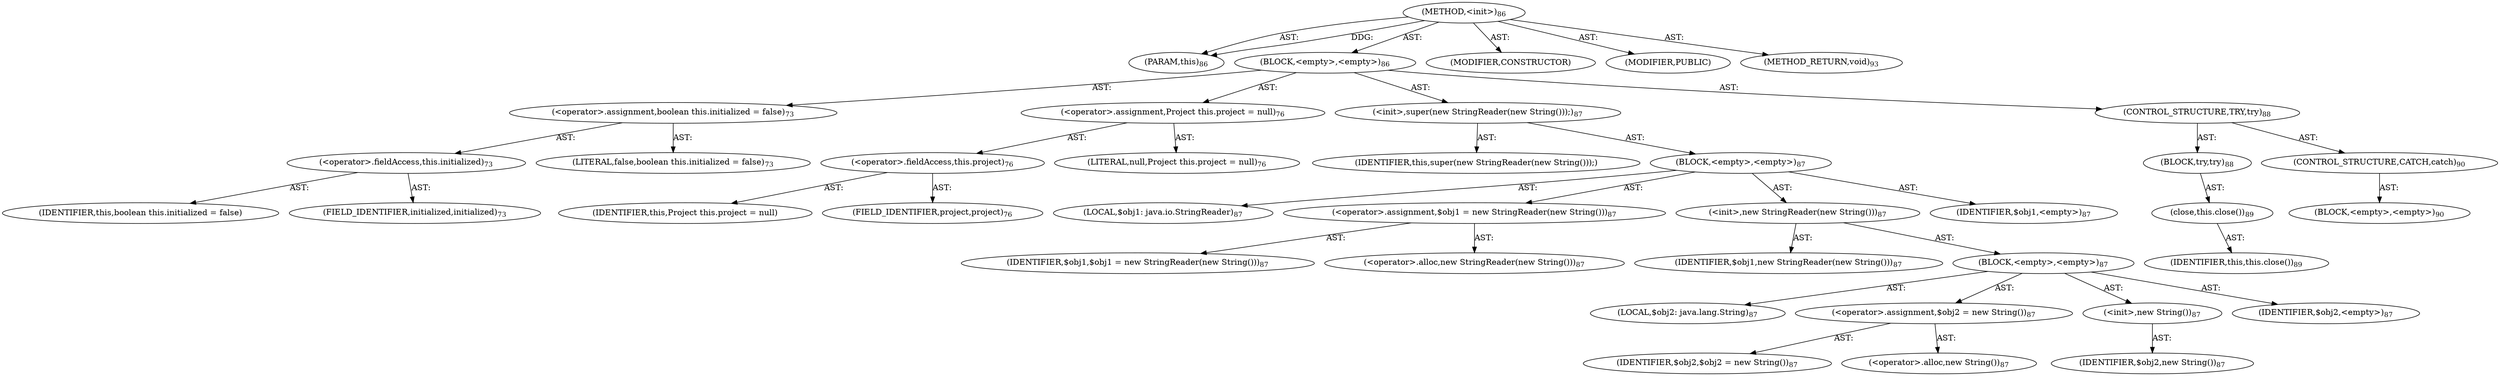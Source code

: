 digraph "&lt;init&gt;" {  
"111669149696" [label = <(METHOD,&lt;init&gt;)<SUB>86</SUB>> ]
"115964116996" [label = <(PARAM,this)<SUB>86</SUB>> ]
"25769803778" [label = <(BLOCK,&lt;empty&gt;,&lt;empty&gt;)<SUB>86</SUB>> ]
"30064771080" [label = <(&lt;operator&gt;.assignment,boolean this.initialized = false)<SUB>73</SUB>> ]
"30064771081" [label = <(&lt;operator&gt;.fieldAccess,this.initialized)<SUB>73</SUB>> ]
"68719476750" [label = <(IDENTIFIER,this,boolean this.initialized = false)> ]
"55834574848" [label = <(FIELD_IDENTIFIER,initialized,initialized)<SUB>73</SUB>> ]
"90194313216" [label = <(LITERAL,false,boolean this.initialized = false)<SUB>73</SUB>> ]
"30064771082" [label = <(&lt;operator&gt;.assignment,Project this.project = null)<SUB>76</SUB>> ]
"30064771083" [label = <(&lt;operator&gt;.fieldAccess,this.project)<SUB>76</SUB>> ]
"68719476751" [label = <(IDENTIFIER,this,Project this.project = null)> ]
"55834574849" [label = <(FIELD_IDENTIFIER,project,project)<SUB>76</SUB>> ]
"90194313217" [label = <(LITERAL,null,Project this.project = null)<SUB>76</SUB>> ]
"30064771072" [label = <(&lt;init&gt;,super(new StringReader(new String()));)<SUB>87</SUB>> ]
"68719476740" [label = <(IDENTIFIER,this,super(new StringReader(new String()));)> ]
"25769803776" [label = <(BLOCK,&lt;empty&gt;,&lt;empty&gt;)<SUB>87</SUB>> ]
"94489280512" [label = <(LOCAL,$obj1: java.io.StringReader)<SUB>87</SUB>> ]
"30064771073" [label = <(&lt;operator&gt;.assignment,$obj1 = new StringReader(new String()))<SUB>87</SUB>> ]
"68719476743" [label = <(IDENTIFIER,$obj1,$obj1 = new StringReader(new String()))<SUB>87</SUB>> ]
"30064771074" [label = <(&lt;operator&gt;.alloc,new StringReader(new String()))<SUB>87</SUB>> ]
"30064771075" [label = <(&lt;init&gt;,new StringReader(new String()))<SUB>87</SUB>> ]
"68719476744" [label = <(IDENTIFIER,$obj1,new StringReader(new String()))<SUB>87</SUB>> ]
"25769803777" [label = <(BLOCK,&lt;empty&gt;,&lt;empty&gt;)<SUB>87</SUB>> ]
"94489280513" [label = <(LOCAL,$obj2: java.lang.String)<SUB>87</SUB>> ]
"30064771076" [label = <(&lt;operator&gt;.assignment,$obj2 = new String())<SUB>87</SUB>> ]
"68719476745" [label = <(IDENTIFIER,$obj2,$obj2 = new String())<SUB>87</SUB>> ]
"30064771077" [label = <(&lt;operator&gt;.alloc,new String())<SUB>87</SUB>> ]
"30064771078" [label = <(&lt;init&gt;,new String())<SUB>87</SUB>> ]
"68719476746" [label = <(IDENTIFIER,$obj2,new String())<SUB>87</SUB>> ]
"68719476747" [label = <(IDENTIFIER,$obj2,&lt;empty&gt;)<SUB>87</SUB>> ]
"68719476748" [label = <(IDENTIFIER,$obj1,&lt;empty&gt;)<SUB>87</SUB>> ]
"47244640256" [label = <(CONTROL_STRUCTURE,TRY,try)<SUB>88</SUB>> ]
"25769803779" [label = <(BLOCK,try,try)<SUB>88</SUB>> ]
"30064771084" [label = <(close,this.close())<SUB>89</SUB>> ]
"68719476741" [label = <(IDENTIFIER,this,this.close())<SUB>89</SUB>> ]
"47244640257" [label = <(CONTROL_STRUCTURE,CATCH,catch)<SUB>90</SUB>> ]
"25769803780" [label = <(BLOCK,&lt;empty&gt;,&lt;empty&gt;)<SUB>90</SUB>> ]
"133143986180" [label = <(MODIFIER,CONSTRUCTOR)> ]
"133143986181" [label = <(MODIFIER,PUBLIC)> ]
"128849018880" [label = <(METHOD_RETURN,void)<SUB>93</SUB>> ]
  "111669149696" -> "115964116996"  [ label = "AST: "] 
  "111669149696" -> "25769803778"  [ label = "AST: "] 
  "111669149696" -> "133143986180"  [ label = "AST: "] 
  "111669149696" -> "133143986181"  [ label = "AST: "] 
  "111669149696" -> "128849018880"  [ label = "AST: "] 
  "25769803778" -> "30064771080"  [ label = "AST: "] 
  "25769803778" -> "30064771082"  [ label = "AST: "] 
  "25769803778" -> "30064771072"  [ label = "AST: "] 
  "25769803778" -> "47244640256"  [ label = "AST: "] 
  "30064771080" -> "30064771081"  [ label = "AST: "] 
  "30064771080" -> "90194313216"  [ label = "AST: "] 
  "30064771081" -> "68719476750"  [ label = "AST: "] 
  "30064771081" -> "55834574848"  [ label = "AST: "] 
  "30064771082" -> "30064771083"  [ label = "AST: "] 
  "30064771082" -> "90194313217"  [ label = "AST: "] 
  "30064771083" -> "68719476751"  [ label = "AST: "] 
  "30064771083" -> "55834574849"  [ label = "AST: "] 
  "30064771072" -> "68719476740"  [ label = "AST: "] 
  "30064771072" -> "25769803776"  [ label = "AST: "] 
  "25769803776" -> "94489280512"  [ label = "AST: "] 
  "25769803776" -> "30064771073"  [ label = "AST: "] 
  "25769803776" -> "30064771075"  [ label = "AST: "] 
  "25769803776" -> "68719476748"  [ label = "AST: "] 
  "30064771073" -> "68719476743"  [ label = "AST: "] 
  "30064771073" -> "30064771074"  [ label = "AST: "] 
  "30064771075" -> "68719476744"  [ label = "AST: "] 
  "30064771075" -> "25769803777"  [ label = "AST: "] 
  "25769803777" -> "94489280513"  [ label = "AST: "] 
  "25769803777" -> "30064771076"  [ label = "AST: "] 
  "25769803777" -> "30064771078"  [ label = "AST: "] 
  "25769803777" -> "68719476747"  [ label = "AST: "] 
  "30064771076" -> "68719476745"  [ label = "AST: "] 
  "30064771076" -> "30064771077"  [ label = "AST: "] 
  "30064771078" -> "68719476746"  [ label = "AST: "] 
  "47244640256" -> "25769803779"  [ label = "AST: "] 
  "47244640256" -> "47244640257"  [ label = "AST: "] 
  "25769803779" -> "30064771084"  [ label = "AST: "] 
  "30064771084" -> "68719476741"  [ label = "AST: "] 
  "47244640257" -> "25769803780"  [ label = "AST: "] 
  "111669149696" -> "115964116996"  [ label = "DDG: "] 
}
